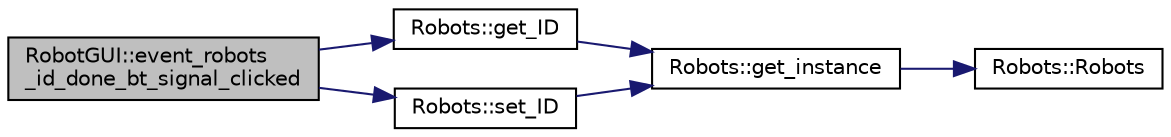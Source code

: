 digraph "RobotGUI::event_robots_id_done_bt_signal_clicked"
{
 // INTERACTIVE_SVG=YES
  edge [fontname="Helvetica",fontsize="10",labelfontname="Helvetica",labelfontsize="10"];
  node [fontname="Helvetica",fontsize="10",shape=record];
  rankdir="LR";
  Node65 [label="RobotGUI::event_robots\l_id_done_bt_signal_clicked",height=0.2,width=0.4,color="black", fillcolor="grey75", style="filled", fontcolor="black"];
  Node65 -> Node66 [color="midnightblue",fontsize="10",style="solid",fontname="Helvetica"];
  Node66 [label="Robots::get_ID",height=0.2,width=0.4,color="black", fillcolor="white", style="filled",URL="$class_robots.html#a306bb88b37b41cff35018d51d8228d65"];
  Node66 -> Node67 [color="midnightblue",fontsize="10",style="solid",fontname="Helvetica"];
  Node67 [label="Robots::get_instance",height=0.2,width=0.4,color="black", fillcolor="white", style="filled",URL="$class_robots.html#a589bce74db5f34af384952d48435168f"];
  Node67 -> Node68 [color="midnightblue",fontsize="10",style="solid",fontname="Helvetica"];
  Node68 [label="Robots::Robots",height=0.2,width=0.4,color="black", fillcolor="white", style="filled",URL="$class_robots.html#aa2745a48ebd3e52b9a3020f6afbcb25d",tooltip="Initializes our arrays. "];
  Node65 -> Node69 [color="midnightblue",fontsize="10",style="solid",fontname="Helvetica"];
  Node69 [label="Robots::set_ID",height=0.2,width=0.4,color="black", fillcolor="white", style="filled",URL="$class_robots.html#aea3f1278d0503cd81adc9ceea0a7d1df",tooltip="SETTERS. "];
  Node69 -> Node67 [color="midnightblue",fontsize="10",style="solid",fontname="Helvetica"];
}
